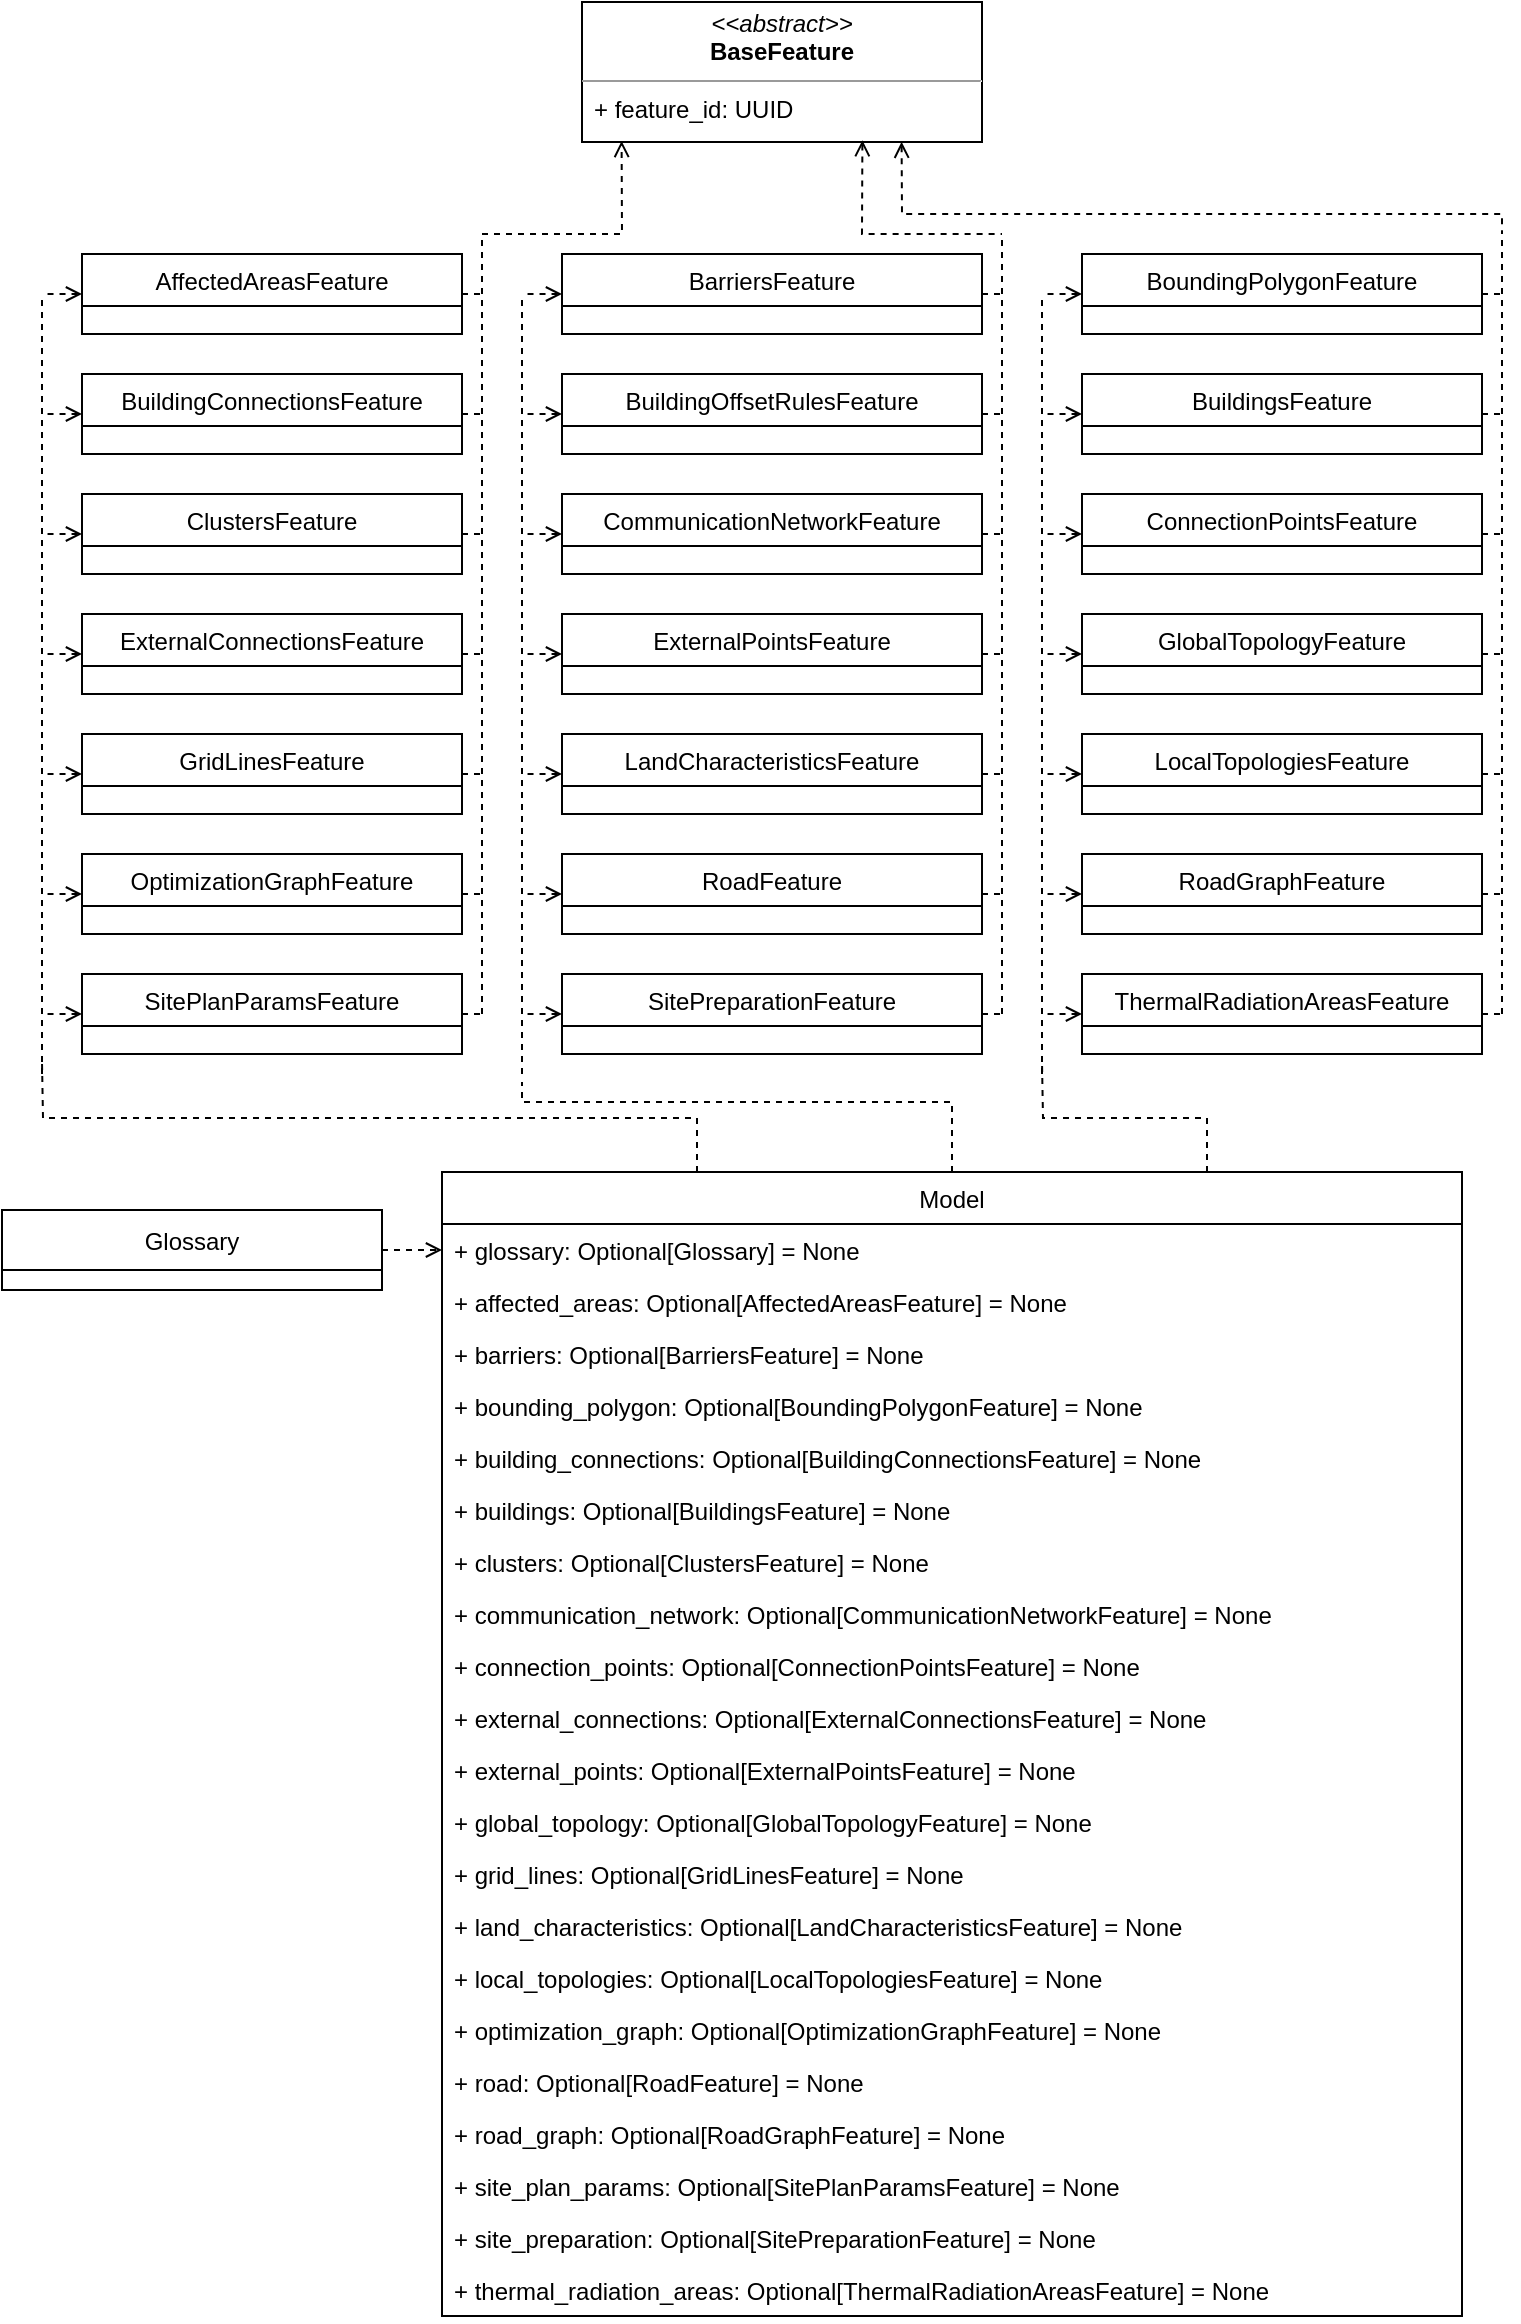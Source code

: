 <mxfile version="17.2.4" type="device"><diagram id="RYoDGwzzUYherVqHU5HV" name="Страница 1"><mxGraphModel dx="1018" dy="741" grid="1" gridSize="10" guides="1" tooltips="1" connect="1" arrows="1" fold="1" page="1" pageScale="1" pageWidth="827" pageHeight="1169" math="0" shadow="0"><root><mxCell id="0"/><mxCell id="1" parent="0"/><mxCell id="-mEwFN_NVn_jHGZB_U6x-1" value="" style="group" parent="1" vertex="1" connectable="0"><mxGeometry x="310" width="200" height="70" as="geometry"/></mxCell><mxCell id="-mEwFN_NVn_jHGZB_U6x-2" value="&lt;p style=&quot;margin: 0px ; margin-top: 4px ; text-align: center&quot;&gt;&lt;i&gt;&amp;lt;&amp;lt;abstract&amp;gt;&amp;gt;&lt;/i&gt;&lt;br&gt;&lt;b&gt;BaseFeature&lt;/b&gt;&lt;br&gt;&lt;/p&gt;&lt;hr size=&quot;1&quot;&gt;&lt;p style=&quot;margin: 0px ; margin-left: 4px&quot;&gt;&lt;br&gt;&lt;/p&gt;" style="verticalAlign=top;align=left;overflow=fill;fontSize=12;fontFamily=Helvetica;html=1;rounded=0;shadow=0;comic=0;labelBackgroundColor=none;strokeWidth=1" parent="-mEwFN_NVn_jHGZB_U6x-1" vertex="1"><mxGeometry width="200" height="70" as="geometry"/></mxCell><mxCell id="-mEwFN_NVn_jHGZB_U6x-3" value="+ feature_id: UUID" style="text;html=1;strokeColor=none;fillColor=none;align=left;verticalAlign=top;spacingLeft=4;spacingRight=4;whiteSpace=wrap;overflow=hidden;rotatable=0;points=[[0,0.5],[1,0.5]];portConstraint=eastwest;" parent="-mEwFN_NVn_jHGZB_U6x-1" vertex="1"><mxGeometry y="40" width="200" height="30" as="geometry"/></mxCell><mxCell id="-mEwFN_NVn_jHGZB_U6x-97" value="" style="group" parent="1" vertex="1" connectable="0"><mxGeometry x="300" y="126" width="210" height="400" as="geometry"/></mxCell><mxCell id="-mEwFN_NVn_jHGZB_U6x-51" value="BarriersFeature" style="swimlane;fontStyle=0;childLayout=stackLayout;horizontal=1;startSize=26;fillColor=none;horizontalStack=0;resizeParent=1;resizeParentMax=0;resizeLast=0;collapsible=1;marginBottom=0;fontSize=12;" parent="-mEwFN_NVn_jHGZB_U6x-97" vertex="1"><mxGeometry width="210" height="40" as="geometry"/></mxCell><mxCell id="-mEwFN_NVn_jHGZB_U6x-78" value="BuildingOffsetRulesFeature" style="swimlane;fontStyle=0;childLayout=stackLayout;horizontal=1;startSize=26;fillColor=none;horizontalStack=0;resizeParent=1;resizeParentMax=0;resizeLast=0;collapsible=1;marginBottom=0;fontSize=12;" parent="-mEwFN_NVn_jHGZB_U6x-97" vertex="1"><mxGeometry y="60" width="210" height="40" as="geometry"/></mxCell><mxCell id="-mEwFN_NVn_jHGZB_U6x-81" value="CommunicationNetworkFeature" style="swimlane;fontStyle=0;childLayout=stackLayout;horizontal=1;startSize=26;fillColor=none;horizontalStack=0;resizeParent=1;resizeParentMax=0;resizeLast=0;collapsible=1;marginBottom=0;fontSize=12;" parent="-mEwFN_NVn_jHGZB_U6x-97" vertex="1"><mxGeometry y="120" width="210" height="40" as="geometry"/></mxCell><mxCell id="-mEwFN_NVn_jHGZB_U6x-84" value="ExternalPointsFeature" style="swimlane;fontStyle=0;childLayout=stackLayout;horizontal=1;startSize=26;fillColor=none;horizontalStack=0;resizeParent=1;resizeParentMax=0;resizeLast=0;collapsible=1;marginBottom=0;fontSize=12;" parent="-mEwFN_NVn_jHGZB_U6x-97" vertex="1"><mxGeometry y="180" width="210" height="40" as="geometry"/></mxCell><mxCell id="-mEwFN_NVn_jHGZB_U6x-89" value="LandCharacteristicsFeature" style="swimlane;fontStyle=0;childLayout=stackLayout;horizontal=1;startSize=26;fillColor=none;horizontalStack=0;resizeParent=1;resizeParentMax=0;resizeLast=0;collapsible=1;marginBottom=0;fontSize=12;" parent="-mEwFN_NVn_jHGZB_U6x-97" vertex="1"><mxGeometry y="240" width="210" height="40" as="geometry"/></mxCell><mxCell id="-mEwFN_NVn_jHGZB_U6x-92" value="RoadFeature" style="swimlane;fontStyle=0;childLayout=stackLayout;horizontal=1;startSize=26;fillColor=none;horizontalStack=0;resizeParent=1;resizeParentMax=0;resizeLast=0;collapsible=1;marginBottom=0;fontSize=12;" parent="-mEwFN_NVn_jHGZB_U6x-97" vertex="1"><mxGeometry y="300" width="210" height="40" as="geometry"/></mxCell><mxCell id="-mEwFN_NVn_jHGZB_U6x-95" value="SitePreparationFeature" style="swimlane;fontStyle=0;childLayout=stackLayout;horizontal=1;startSize=26;fillColor=none;horizontalStack=0;resizeParent=1;resizeParentMax=0;resizeLast=0;collapsible=1;marginBottom=0;fontSize=12;" parent="-mEwFN_NVn_jHGZB_U6x-97" vertex="1"><mxGeometry y="360" width="210" height="40" as="geometry"/></mxCell><mxCell id="-mEwFN_NVn_jHGZB_U6x-98" value="" style="group" parent="1" vertex="1" connectable="0"><mxGeometry x="560" y="126" width="200" height="400" as="geometry"/></mxCell><mxCell id="-mEwFN_NVn_jHGZB_U6x-50" value="BoundingPolygonFeature" style="swimlane;fontStyle=0;childLayout=stackLayout;horizontal=1;startSize=26;fillColor=none;horizontalStack=0;resizeParent=1;resizeParentMax=0;resizeLast=0;collapsible=1;marginBottom=0;fontSize=12;" parent="-mEwFN_NVn_jHGZB_U6x-98" vertex="1"><mxGeometry width="200" height="40" as="geometry"/></mxCell><mxCell id="-mEwFN_NVn_jHGZB_U6x-77" value="BuildingsFeature" style="swimlane;fontStyle=0;childLayout=stackLayout;horizontal=1;startSize=26;fillColor=none;horizontalStack=0;resizeParent=1;resizeParentMax=0;resizeLast=0;collapsible=1;marginBottom=0;fontSize=12;" parent="-mEwFN_NVn_jHGZB_U6x-98" vertex="1"><mxGeometry y="60" width="200" height="40" as="geometry"/></mxCell><mxCell id="-mEwFN_NVn_jHGZB_U6x-80" value="ConnectionPointsFeature" style="swimlane;fontStyle=0;childLayout=stackLayout;horizontal=1;startSize=26;fillColor=none;horizontalStack=0;resizeParent=1;resizeParentMax=0;resizeLast=0;collapsible=1;marginBottom=0;fontSize=12;" parent="-mEwFN_NVn_jHGZB_U6x-98" vertex="1"><mxGeometry y="120" width="200" height="40" as="geometry"/></mxCell><mxCell id="-mEwFN_NVn_jHGZB_U6x-83" value="GlobalTopologyFeature" style="swimlane;fontStyle=0;childLayout=stackLayout;horizontal=1;startSize=26;fillColor=none;horizontalStack=0;resizeParent=1;resizeParentMax=0;resizeLast=0;collapsible=1;marginBottom=0;fontSize=12;" parent="-mEwFN_NVn_jHGZB_U6x-98" vertex="1"><mxGeometry y="180" width="200" height="40" as="geometry"/></mxCell><mxCell id="-mEwFN_NVn_jHGZB_U6x-88" value="LocalTopologiesFeature" style="swimlane;fontStyle=0;childLayout=stackLayout;horizontal=1;startSize=26;fillColor=none;horizontalStack=0;resizeParent=1;resizeParentMax=0;resizeLast=0;collapsible=1;marginBottom=0;fontSize=12;" parent="-mEwFN_NVn_jHGZB_U6x-98" vertex="1"><mxGeometry y="240" width="200" height="40" as="geometry"/></mxCell><mxCell id="-mEwFN_NVn_jHGZB_U6x-91" value="RoadGraphFeature" style="swimlane;fontStyle=0;childLayout=stackLayout;horizontal=1;startSize=26;fillColor=none;horizontalStack=0;resizeParent=1;resizeParentMax=0;resizeLast=0;collapsible=1;marginBottom=0;fontSize=12;" parent="-mEwFN_NVn_jHGZB_U6x-98" vertex="1"><mxGeometry y="300" width="200" height="40" as="geometry"/></mxCell><mxCell id="-mEwFN_NVn_jHGZB_U6x-94" value="ThermalRadiationAreasFeature" style="swimlane;fontStyle=0;childLayout=stackLayout;horizontal=1;startSize=26;fillColor=none;horizontalStack=0;resizeParent=1;resizeParentMax=0;resizeLast=0;collapsible=1;marginBottom=0;fontSize=12;" parent="-mEwFN_NVn_jHGZB_U6x-98" vertex="1"><mxGeometry y="360" width="200" height="40" as="geometry"/></mxCell><mxCell id="-mEwFN_NVn_jHGZB_U6x-185" style="edgeStyle=orthogonalEdgeStyle;rounded=0;orthogonalLoop=1;jettySize=auto;html=1;exitX=0.75;exitY=0;exitDx=0;exitDy=0;dashed=1;fontSize=12;startArrow=none;startFill=0;endArrow=none;endFill=0;" parent="1" source="-mEwFN_NVn_jHGZB_U6x-99" edge="1"><mxGeometry relative="1" as="geometry"><mxPoint x="540" y="530" as="targetPoint"/></mxGeometry></mxCell><mxCell id="-mEwFN_NVn_jHGZB_U6x-186" style="edgeStyle=orthogonalEdgeStyle;rounded=0;orthogonalLoop=1;jettySize=auto;html=1;exitX=0.5;exitY=0;exitDx=0;exitDy=0;dashed=1;fontSize=12;startArrow=none;startFill=0;endArrow=none;endFill=0;" parent="1" source="-mEwFN_NVn_jHGZB_U6x-99" edge="1"><mxGeometry relative="1" as="geometry"><mxPoint x="280" y="540" as="targetPoint"/><Array as="points"><mxPoint x="495" y="550"/><mxPoint x="280" y="550"/></Array></mxGeometry></mxCell><mxCell id="-mEwFN_NVn_jHGZB_U6x-187" style="edgeStyle=orthogonalEdgeStyle;rounded=0;orthogonalLoop=1;jettySize=auto;html=1;exitX=0.25;exitY=0;exitDx=0;exitDy=0;dashed=1;fontSize=12;startArrow=none;startFill=0;endArrow=none;endFill=0;" parent="1" source="-mEwFN_NVn_jHGZB_U6x-99" edge="1"><mxGeometry relative="1" as="geometry"><mxPoint x="40" y="530" as="targetPoint"/></mxGeometry></mxCell><mxCell id="-mEwFN_NVn_jHGZB_U6x-99" value="Model" style="swimlane;fontStyle=0;childLayout=stackLayout;horizontal=1;startSize=26;fillColor=none;horizontalStack=0;resizeParent=1;resizeParentMax=0;resizeLast=0;collapsible=1;marginBottom=0;fontSize=12;" parent="1" vertex="1"><mxGeometry x="240" y="585" width="510" height="572" as="geometry"/></mxCell><mxCell id="-mEwFN_NVn_jHGZB_U6x-100" value="+ glossary: Optional[Glossary] = None" style="text;strokeColor=none;fillColor=none;align=left;verticalAlign=top;spacingLeft=4;spacingRight=4;overflow=hidden;rotatable=0;points=[[0,0.5],[1,0.5]];portConstraint=eastwest;fontSize=12;" parent="-mEwFN_NVn_jHGZB_U6x-99" vertex="1"><mxGeometry y="26" width="510" height="26" as="geometry"/></mxCell><mxCell id="-mEwFN_NVn_jHGZB_U6x-101" value="+ affected_areas: Optional[AffectedAreasFeature] = None" style="text;strokeColor=none;fillColor=none;align=left;verticalAlign=top;spacingLeft=4;spacingRight=4;overflow=hidden;rotatable=0;points=[[0,0.5],[1,0.5]];portConstraint=eastwest;fontSize=12;" parent="-mEwFN_NVn_jHGZB_U6x-99" vertex="1"><mxGeometry y="52" width="510" height="26" as="geometry"/></mxCell><mxCell id="-mEwFN_NVn_jHGZB_U6x-102" value="+ barriers: Optional[BarriersFeature] = None" style="text;strokeColor=none;fillColor=none;align=left;verticalAlign=top;spacingLeft=4;spacingRight=4;overflow=hidden;rotatable=0;points=[[0,0.5],[1,0.5]];portConstraint=eastwest;fontSize=12;" parent="-mEwFN_NVn_jHGZB_U6x-99" vertex="1"><mxGeometry y="78" width="510" height="26" as="geometry"/></mxCell><mxCell id="-mEwFN_NVn_jHGZB_U6x-108" value="+ bounding_polygon: Optional[BoundingPolygonFeature] = None" style="text;strokeColor=none;fillColor=none;align=left;verticalAlign=top;spacingLeft=4;spacingRight=4;overflow=hidden;rotatable=0;points=[[0,0.5],[1,0.5]];portConstraint=eastwest;fontSize=12;" parent="-mEwFN_NVn_jHGZB_U6x-99" vertex="1"><mxGeometry y="104" width="510" height="26" as="geometry"/></mxCell><mxCell id="-mEwFN_NVn_jHGZB_U6x-109" value="+ building_connections: Optional[BuildingConnectionsFeature] = None" style="text;strokeColor=none;fillColor=none;align=left;verticalAlign=top;spacingLeft=4;spacingRight=4;overflow=hidden;rotatable=0;points=[[0,0.5],[1,0.5]];portConstraint=eastwest;fontSize=12;" parent="-mEwFN_NVn_jHGZB_U6x-99" vertex="1"><mxGeometry y="130" width="510" height="26" as="geometry"/></mxCell><mxCell id="-mEwFN_NVn_jHGZB_U6x-110" value="+ buildings: Optional[BuildingsFeature] = None" style="text;strokeColor=none;fillColor=none;align=left;verticalAlign=top;spacingLeft=4;spacingRight=4;overflow=hidden;rotatable=0;points=[[0,0.5],[1,0.5]];portConstraint=eastwest;fontSize=12;" parent="-mEwFN_NVn_jHGZB_U6x-99" vertex="1"><mxGeometry y="156" width="510" height="26" as="geometry"/></mxCell><mxCell id="-mEwFN_NVn_jHGZB_U6x-111" value="+ clusters: Optional[ClustersFeature] = None" style="text;strokeColor=none;fillColor=none;align=left;verticalAlign=top;spacingLeft=4;spacingRight=4;overflow=hidden;rotatable=0;points=[[0,0.5],[1,0.5]];portConstraint=eastwest;fontSize=12;" parent="-mEwFN_NVn_jHGZB_U6x-99" vertex="1"><mxGeometry y="182" width="510" height="26" as="geometry"/></mxCell><mxCell id="-mEwFN_NVn_jHGZB_U6x-112" value="+ communication_network: Optional[CommunicationNetworkFeature] = None" style="text;strokeColor=none;fillColor=none;align=left;verticalAlign=top;spacingLeft=4;spacingRight=4;overflow=hidden;rotatable=0;points=[[0,0.5],[1,0.5]];portConstraint=eastwest;fontSize=12;" parent="-mEwFN_NVn_jHGZB_U6x-99" vertex="1"><mxGeometry y="208" width="510" height="26" as="geometry"/></mxCell><mxCell id="-mEwFN_NVn_jHGZB_U6x-113" value="+ connection_points: Optional[ConnectionPointsFeature] = None&#10;" style="text;strokeColor=none;fillColor=none;align=left;verticalAlign=top;spacingLeft=4;spacingRight=4;overflow=hidden;rotatable=0;points=[[0,0.5],[1,0.5]];portConstraint=eastwest;fontSize=12;" parent="-mEwFN_NVn_jHGZB_U6x-99" vertex="1"><mxGeometry y="234" width="510" height="26" as="geometry"/></mxCell><mxCell id="-mEwFN_NVn_jHGZB_U6x-114" value="+ external_connections: Optional[ExternalConnectionsFeature] = None" style="text;strokeColor=none;fillColor=none;align=left;verticalAlign=top;spacingLeft=4;spacingRight=4;overflow=hidden;rotatable=0;points=[[0,0.5],[1,0.5]];portConstraint=eastwest;fontSize=12;" parent="-mEwFN_NVn_jHGZB_U6x-99" vertex="1"><mxGeometry y="260" width="510" height="26" as="geometry"/></mxCell><mxCell id="-mEwFN_NVn_jHGZB_U6x-115" value="+ external_points: Optional[ExternalPointsFeature] = None" style="text;strokeColor=none;fillColor=none;align=left;verticalAlign=top;spacingLeft=4;spacingRight=4;overflow=hidden;rotatable=0;points=[[0,0.5],[1,0.5]];portConstraint=eastwest;fontSize=12;" parent="-mEwFN_NVn_jHGZB_U6x-99" vertex="1"><mxGeometry y="286" width="510" height="26" as="geometry"/></mxCell><mxCell id="-mEwFN_NVn_jHGZB_U6x-116" value="+ global_topology: Optional[GlobalTopologyFeature] = None" style="text;strokeColor=none;fillColor=none;align=left;verticalAlign=top;spacingLeft=4;spacingRight=4;overflow=hidden;rotatable=0;points=[[0,0.5],[1,0.5]];portConstraint=eastwest;fontSize=12;" parent="-mEwFN_NVn_jHGZB_U6x-99" vertex="1"><mxGeometry y="312" width="510" height="26" as="geometry"/></mxCell><mxCell id="-mEwFN_NVn_jHGZB_U6x-117" value="+ grid_lines: Optional[GridLinesFeature] = None&#10;" style="text;strokeColor=none;fillColor=none;align=left;verticalAlign=top;spacingLeft=4;spacingRight=4;overflow=hidden;rotatable=0;points=[[0,0.5],[1,0.5]];portConstraint=eastwest;fontSize=12;" parent="-mEwFN_NVn_jHGZB_U6x-99" vertex="1"><mxGeometry y="338" width="510" height="26" as="geometry"/></mxCell><mxCell id="-mEwFN_NVn_jHGZB_U6x-118" value="+ land_characteristics: Optional[LandCharacteristicsFeature] = None" style="text;strokeColor=none;fillColor=none;align=left;verticalAlign=top;spacingLeft=4;spacingRight=4;overflow=hidden;rotatable=0;points=[[0,0.5],[1,0.5]];portConstraint=eastwest;fontSize=12;" parent="-mEwFN_NVn_jHGZB_U6x-99" vertex="1"><mxGeometry y="364" width="510" height="26" as="geometry"/></mxCell><mxCell id="-mEwFN_NVn_jHGZB_U6x-119" value="+ local_topologies: Optional[LocalTopologiesFeature] = None" style="text;strokeColor=none;fillColor=none;align=left;verticalAlign=top;spacingLeft=4;spacingRight=4;overflow=hidden;rotatable=0;points=[[0,0.5],[1,0.5]];portConstraint=eastwest;fontSize=12;" parent="-mEwFN_NVn_jHGZB_U6x-99" vertex="1"><mxGeometry y="390" width="510" height="26" as="geometry"/></mxCell><mxCell id="-mEwFN_NVn_jHGZB_U6x-120" value="+ optimization_graph: Optional[OptimizationGraphFeature] = None&#10;" style="text;strokeColor=none;fillColor=none;align=left;verticalAlign=top;spacingLeft=4;spacingRight=4;overflow=hidden;rotatable=0;points=[[0,0.5],[1,0.5]];portConstraint=eastwest;fontSize=12;" parent="-mEwFN_NVn_jHGZB_U6x-99" vertex="1"><mxGeometry y="416" width="510" height="26" as="geometry"/></mxCell><mxCell id="-mEwFN_NVn_jHGZB_U6x-121" value="+ road: Optional[RoadFeature] = None" style="text;strokeColor=none;fillColor=none;align=left;verticalAlign=top;spacingLeft=4;spacingRight=4;overflow=hidden;rotatable=0;points=[[0,0.5],[1,0.5]];portConstraint=eastwest;fontSize=12;" parent="-mEwFN_NVn_jHGZB_U6x-99" vertex="1"><mxGeometry y="442" width="510" height="26" as="geometry"/></mxCell><mxCell id="-mEwFN_NVn_jHGZB_U6x-122" value="+ road_graph: Optional[RoadGraphFeature] = None" style="text;strokeColor=none;fillColor=none;align=left;verticalAlign=top;spacingLeft=4;spacingRight=4;overflow=hidden;rotatable=0;points=[[0,0.5],[1,0.5]];portConstraint=eastwest;fontSize=12;" parent="-mEwFN_NVn_jHGZB_U6x-99" vertex="1"><mxGeometry y="468" width="510" height="26" as="geometry"/></mxCell><mxCell id="-mEwFN_NVn_jHGZB_U6x-123" value="+ site_plan_params: Optional[SitePlanParamsFeature] = None&#10;" style="text;strokeColor=none;fillColor=none;align=left;verticalAlign=top;spacingLeft=4;spacingRight=4;overflow=hidden;rotatable=0;points=[[0,0.5],[1,0.5]];portConstraint=eastwest;fontSize=12;" parent="-mEwFN_NVn_jHGZB_U6x-99" vertex="1"><mxGeometry y="494" width="510" height="26" as="geometry"/></mxCell><mxCell id="-mEwFN_NVn_jHGZB_U6x-124" value="+ site_preparation: Optional[SitePreparationFeature] = None" style="text;strokeColor=none;fillColor=none;align=left;verticalAlign=top;spacingLeft=4;spacingRight=4;overflow=hidden;rotatable=0;points=[[0,0.5],[1,0.5]];portConstraint=eastwest;fontSize=12;" parent="-mEwFN_NVn_jHGZB_U6x-99" vertex="1"><mxGeometry y="520" width="510" height="26" as="geometry"/></mxCell><mxCell id="-mEwFN_NVn_jHGZB_U6x-125" value="+ thermal_radiation_areas: Optional[ThermalRadiationAreasFeature] = None" style="text;strokeColor=none;fillColor=none;align=left;verticalAlign=top;spacingLeft=4;spacingRight=4;overflow=hidden;rotatable=0;points=[[0,0.5],[1,0.5]];portConstraint=eastwest;fontSize=12;" parent="-mEwFN_NVn_jHGZB_U6x-99" vertex="1"><mxGeometry y="546" width="510" height="26" as="geometry"/></mxCell><mxCell id="-mEwFN_NVn_jHGZB_U6x-136" style="edgeStyle=orthogonalEdgeStyle;rounded=0;orthogonalLoop=1;jettySize=auto;html=1;exitX=1;exitY=0.5;exitDx=0;exitDy=0;dashed=1;fontSize=12;endArrow=none;endFill=0;" parent="1" source="-mEwFN_NVn_jHGZB_U6x-46" edge="1"><mxGeometry relative="1" as="geometry"><mxPoint x="260" y="146" as="targetPoint"/></mxGeometry></mxCell><mxCell id="-mEwFN_NVn_jHGZB_U6x-181" style="edgeStyle=orthogonalEdgeStyle;rounded=0;orthogonalLoop=1;jettySize=auto;html=1;exitX=0;exitY=0.5;exitDx=0;exitDy=0;dashed=1;fontSize=12;startArrow=open;startFill=0;endArrow=none;endFill=0;" parent="1" source="-mEwFN_NVn_jHGZB_U6x-46" edge="1"><mxGeometry relative="1" as="geometry"><mxPoint x="40" y="146" as="targetPoint"/></mxGeometry></mxCell><mxCell id="-mEwFN_NVn_jHGZB_U6x-46" value="AffectedAreasFeature" style="swimlane;fontStyle=0;childLayout=stackLayout;horizontal=1;startSize=26;fillColor=none;horizontalStack=0;resizeParent=1;resizeParentMax=0;resizeLast=0;collapsible=1;marginBottom=0;fontSize=12;" parent="1" vertex="1"><mxGeometry x="60" y="126" width="190.0" height="40" as="geometry"/></mxCell><mxCell id="-mEwFN_NVn_jHGZB_U6x-135" style="edgeStyle=orthogonalEdgeStyle;rounded=0;orthogonalLoop=1;jettySize=auto;html=1;exitX=1;exitY=0.5;exitDx=0;exitDy=0;dashed=1;fontSize=12;endArrow=none;endFill=0;" parent="1" source="-mEwFN_NVn_jHGZB_U6x-76" edge="1"><mxGeometry relative="1" as="geometry"><mxPoint x="260" y="206" as="targetPoint"/></mxGeometry></mxCell><mxCell id="-mEwFN_NVn_jHGZB_U6x-180" style="edgeStyle=orthogonalEdgeStyle;rounded=0;orthogonalLoop=1;jettySize=auto;html=1;exitX=0;exitY=0.5;exitDx=0;exitDy=0;dashed=1;fontSize=12;startArrow=open;startFill=0;endArrow=none;endFill=0;" parent="1" source="-mEwFN_NVn_jHGZB_U6x-76" edge="1"><mxGeometry relative="1" as="geometry"><mxPoint x="40" y="206" as="targetPoint"/></mxGeometry></mxCell><mxCell id="-mEwFN_NVn_jHGZB_U6x-76" value="BuildingConnectionsFeature" style="swimlane;fontStyle=0;childLayout=stackLayout;horizontal=1;startSize=26;fillColor=none;horizontalStack=0;resizeParent=1;resizeParentMax=0;resizeLast=0;collapsible=1;marginBottom=0;fontSize=12;" parent="1" vertex="1"><mxGeometry x="60" y="186" width="190.0" height="40" as="geometry"/></mxCell><mxCell id="-mEwFN_NVn_jHGZB_U6x-134" style="edgeStyle=orthogonalEdgeStyle;rounded=0;orthogonalLoop=1;jettySize=auto;html=1;exitX=1;exitY=0.5;exitDx=0;exitDy=0;dashed=1;fontSize=12;endArrow=none;endFill=0;" parent="1" source="-mEwFN_NVn_jHGZB_U6x-79" edge="1"><mxGeometry relative="1" as="geometry"><mxPoint x="260" y="266" as="targetPoint"/></mxGeometry></mxCell><mxCell id="-mEwFN_NVn_jHGZB_U6x-178" style="edgeStyle=orthogonalEdgeStyle;rounded=0;orthogonalLoop=1;jettySize=auto;html=1;exitX=0;exitY=0.5;exitDx=0;exitDy=0;dashed=1;fontSize=12;startArrow=open;startFill=0;endArrow=none;endFill=0;" parent="1" source="-mEwFN_NVn_jHGZB_U6x-79" edge="1"><mxGeometry relative="1" as="geometry"><mxPoint x="40" y="266" as="targetPoint"/></mxGeometry></mxCell><mxCell id="-mEwFN_NVn_jHGZB_U6x-79" value="ClustersFeature" style="swimlane;fontStyle=0;childLayout=stackLayout;horizontal=1;startSize=26;fillColor=none;horizontalStack=0;resizeParent=1;resizeParentMax=0;resizeLast=0;collapsible=1;marginBottom=0;fontSize=12;" parent="1" vertex="1"><mxGeometry x="60" y="246" width="190.0" height="40" as="geometry"/></mxCell><mxCell id="-mEwFN_NVn_jHGZB_U6x-133" style="edgeStyle=orthogonalEdgeStyle;rounded=0;orthogonalLoop=1;jettySize=auto;html=1;exitX=1;exitY=0.5;exitDx=0;exitDy=0;dashed=1;fontSize=12;endArrow=none;endFill=0;" parent="1" source="-mEwFN_NVn_jHGZB_U6x-82" edge="1"><mxGeometry relative="1" as="geometry"><mxPoint x="260" y="326" as="targetPoint"/></mxGeometry></mxCell><mxCell id="-mEwFN_NVn_jHGZB_U6x-177" style="edgeStyle=orthogonalEdgeStyle;rounded=0;orthogonalLoop=1;jettySize=auto;html=1;exitX=0;exitY=0.5;exitDx=0;exitDy=0;dashed=1;fontSize=12;startArrow=open;startFill=0;endArrow=none;endFill=0;" parent="1" source="-mEwFN_NVn_jHGZB_U6x-82" edge="1"><mxGeometry relative="1" as="geometry"><mxPoint x="40" y="326" as="targetPoint"/></mxGeometry></mxCell><mxCell id="-mEwFN_NVn_jHGZB_U6x-82" value="ExternalConnectionsFeature" style="swimlane;fontStyle=0;childLayout=stackLayout;horizontal=1;startSize=26;fillColor=none;horizontalStack=0;resizeParent=1;resizeParentMax=0;resizeLast=0;collapsible=1;marginBottom=0;fontSize=12;" parent="1" vertex="1"><mxGeometry x="60" y="306" width="190.0" height="40" as="geometry"/></mxCell><mxCell id="-mEwFN_NVn_jHGZB_U6x-132" style="edgeStyle=orthogonalEdgeStyle;rounded=0;orthogonalLoop=1;jettySize=auto;html=1;exitX=1;exitY=0.5;exitDx=0;exitDy=0;dashed=1;fontSize=12;endArrow=none;endFill=0;" parent="1" source="-mEwFN_NVn_jHGZB_U6x-87" edge="1"><mxGeometry relative="1" as="geometry"><mxPoint x="260" y="386" as="targetPoint"/></mxGeometry></mxCell><mxCell id="-mEwFN_NVn_jHGZB_U6x-176" style="edgeStyle=orthogonalEdgeStyle;rounded=0;orthogonalLoop=1;jettySize=auto;html=1;exitX=0;exitY=0.5;exitDx=0;exitDy=0;dashed=1;fontSize=12;startArrow=open;startFill=0;endArrow=none;endFill=0;" parent="1" source="-mEwFN_NVn_jHGZB_U6x-87" edge="1"><mxGeometry relative="1" as="geometry"><mxPoint x="40" y="386" as="targetPoint"/></mxGeometry></mxCell><mxCell id="-mEwFN_NVn_jHGZB_U6x-87" value="GridLinesFeature" style="swimlane;fontStyle=0;childLayout=stackLayout;horizontal=1;startSize=26;fillColor=none;horizontalStack=0;resizeParent=1;resizeParentMax=0;resizeLast=0;collapsible=1;marginBottom=0;fontSize=12;" parent="1" vertex="1"><mxGeometry x="60" y="366" width="190.0" height="40" as="geometry"/></mxCell><mxCell id="-mEwFN_NVn_jHGZB_U6x-131" style="edgeStyle=orthogonalEdgeStyle;rounded=0;orthogonalLoop=1;jettySize=auto;html=1;exitX=1;exitY=0.5;exitDx=0;exitDy=0;dashed=1;fontSize=12;endArrow=none;endFill=0;" parent="1" source="-mEwFN_NVn_jHGZB_U6x-90" edge="1"><mxGeometry relative="1" as="geometry"><mxPoint x="260" y="446" as="targetPoint"/></mxGeometry></mxCell><mxCell id="-mEwFN_NVn_jHGZB_U6x-175" style="edgeStyle=orthogonalEdgeStyle;rounded=0;orthogonalLoop=1;jettySize=auto;html=1;exitX=0;exitY=0.5;exitDx=0;exitDy=0;dashed=1;fontSize=12;startArrow=open;startFill=0;endArrow=none;endFill=0;" parent="1" source="-mEwFN_NVn_jHGZB_U6x-90" edge="1"><mxGeometry relative="1" as="geometry"><mxPoint x="40" y="446" as="targetPoint"/></mxGeometry></mxCell><mxCell id="-mEwFN_NVn_jHGZB_U6x-90" value="OptimizationGraphFeature" style="swimlane;fontStyle=0;childLayout=stackLayout;horizontal=1;startSize=26;fillColor=none;horizontalStack=0;resizeParent=1;resizeParentMax=0;resizeLast=0;collapsible=1;marginBottom=0;fontSize=12;" parent="1" vertex="1"><mxGeometry x="60" y="426" width="190.0" height="40" as="geometry"/></mxCell><mxCell id="-mEwFN_NVn_jHGZB_U6x-130" style="edgeStyle=orthogonalEdgeStyle;rounded=0;orthogonalLoop=1;jettySize=auto;html=1;exitX=1;exitY=0.5;exitDx=0;exitDy=0;dashed=1;fontSize=12;endArrow=none;endFill=0;" parent="1" source="-mEwFN_NVn_jHGZB_U6x-93" edge="1"><mxGeometry relative="1" as="geometry"><mxPoint x="260" y="506" as="targetPoint"/></mxGeometry></mxCell><mxCell id="-mEwFN_NVn_jHGZB_U6x-174" style="edgeStyle=orthogonalEdgeStyle;rounded=0;orthogonalLoop=1;jettySize=auto;html=1;exitX=0;exitY=0.5;exitDx=0;exitDy=0;dashed=1;fontSize=12;startArrow=open;startFill=0;endArrow=none;endFill=0;" parent="1" source="-mEwFN_NVn_jHGZB_U6x-93" edge="1"><mxGeometry relative="1" as="geometry"><mxPoint x="40" y="506" as="targetPoint"/></mxGeometry></mxCell><mxCell id="-mEwFN_NVn_jHGZB_U6x-93" value="SitePlanParamsFeature" style="swimlane;fontStyle=0;childLayout=stackLayout;horizontal=1;startSize=26;fillColor=none;horizontalStack=0;resizeParent=1;resizeParentMax=0;resizeLast=0;collapsible=1;marginBottom=0;fontSize=12;" parent="1" vertex="1"><mxGeometry x="60" y="486" width="190.0" height="40" as="geometry"/></mxCell><mxCell id="-mEwFN_NVn_jHGZB_U6x-126" style="edgeStyle=orthogonalEdgeStyle;rounded=0;orthogonalLoop=1;jettySize=auto;html=1;exitX=1;exitY=0.5;exitDx=0;exitDy=0;entryX=0;entryY=0.5;entryDx=0;entryDy=0;fontSize=12;endArrow=open;endFill=0;dashed=1;" parent="1" source="-mEwFN_NVn_jHGZB_U6x-107" target="-mEwFN_NVn_jHGZB_U6x-100" edge="1"><mxGeometry relative="1" as="geometry"/></mxCell><mxCell id="-mEwFN_NVn_jHGZB_U6x-107" value="Glossary" style="swimlane;fontStyle=0;childLayout=stackLayout;horizontal=1;startSize=30;fillColor=none;horizontalStack=0;resizeParent=1;resizeParentMax=0;resizeLast=0;collapsible=1;marginBottom=0;fontSize=12;" parent="1" vertex="1"><mxGeometry x="20" y="604" width="190.0" height="40" as="geometry"/></mxCell><mxCell id="-mEwFN_NVn_jHGZB_U6x-129" value="" style="endArrow=none;dashed=1;html=1;rounded=0;fontSize=12;" parent="1" edge="1"><mxGeometry width="50" height="50" relative="1" as="geometry"><mxPoint x="260" y="506" as="sourcePoint"/><mxPoint x="260" y="116" as="targetPoint"/></mxGeometry></mxCell><mxCell id="-mEwFN_NVn_jHGZB_U6x-137" value="" style="endArrow=none;dashed=1;html=1;rounded=0;fontSize=12;" parent="1" edge="1"><mxGeometry width="50" height="50" relative="1" as="geometry"><mxPoint x="520" y="506" as="sourcePoint"/><mxPoint x="520" y="116" as="targetPoint"/></mxGeometry></mxCell><mxCell id="-mEwFN_NVn_jHGZB_U6x-138" value="" style="endArrow=none;dashed=1;html=1;rounded=0;fontSize=12;" parent="1" edge="1"><mxGeometry width="50" height="50" relative="1" as="geometry"><mxPoint x="770" y="506" as="sourcePoint"/><mxPoint x="770" y="116" as="targetPoint"/></mxGeometry></mxCell><mxCell id="-mEwFN_NVn_jHGZB_U6x-139" style="edgeStyle=orthogonalEdgeStyle;rounded=0;orthogonalLoop=1;jettySize=auto;html=1;exitX=1;exitY=0.5;exitDx=0;exitDy=0;dashed=1;fontSize=12;endArrow=none;endFill=0;" parent="1" source="-mEwFN_NVn_jHGZB_U6x-95" edge="1"><mxGeometry relative="1" as="geometry"><mxPoint x="520" y="505.884" as="targetPoint"/></mxGeometry></mxCell><mxCell id="-mEwFN_NVn_jHGZB_U6x-140" style="edgeStyle=orthogonalEdgeStyle;rounded=0;orthogonalLoop=1;jettySize=auto;html=1;exitX=1;exitY=0.5;exitDx=0;exitDy=0;dashed=1;fontSize=12;endArrow=none;endFill=0;" parent="1" source="-mEwFN_NVn_jHGZB_U6x-92" edge="1"><mxGeometry relative="1" as="geometry"><mxPoint x="520" y="445.884" as="targetPoint"/></mxGeometry></mxCell><mxCell id="-mEwFN_NVn_jHGZB_U6x-141" style="edgeStyle=orthogonalEdgeStyle;rounded=0;orthogonalLoop=1;jettySize=auto;html=1;exitX=1;exitY=0.5;exitDx=0;exitDy=0;dashed=1;fontSize=12;endArrow=none;endFill=0;" parent="1" source="-mEwFN_NVn_jHGZB_U6x-89" edge="1"><mxGeometry relative="1" as="geometry"><mxPoint x="520" y="385.884" as="targetPoint"/></mxGeometry></mxCell><mxCell id="-mEwFN_NVn_jHGZB_U6x-142" style="edgeStyle=orthogonalEdgeStyle;rounded=0;orthogonalLoop=1;jettySize=auto;html=1;exitX=1;exitY=0.5;exitDx=0;exitDy=0;dashed=1;fontSize=12;endArrow=none;endFill=0;" parent="1" source="-mEwFN_NVn_jHGZB_U6x-84" edge="1"><mxGeometry relative="1" as="geometry"><mxPoint x="520" y="325.884" as="targetPoint"/></mxGeometry></mxCell><mxCell id="-mEwFN_NVn_jHGZB_U6x-143" style="edgeStyle=orthogonalEdgeStyle;rounded=0;orthogonalLoop=1;jettySize=auto;html=1;exitX=1;exitY=0.5;exitDx=0;exitDy=0;dashed=1;fontSize=12;endArrow=none;endFill=0;" parent="1" source="-mEwFN_NVn_jHGZB_U6x-81" edge="1"><mxGeometry relative="1" as="geometry"><mxPoint x="520" y="265.884" as="targetPoint"/></mxGeometry></mxCell><mxCell id="-mEwFN_NVn_jHGZB_U6x-144" style="edgeStyle=orthogonalEdgeStyle;rounded=0;orthogonalLoop=1;jettySize=auto;html=1;exitX=1;exitY=0.5;exitDx=0;exitDy=0;dashed=1;fontSize=12;endArrow=none;endFill=0;" parent="1" source="-mEwFN_NVn_jHGZB_U6x-78" edge="1"><mxGeometry relative="1" as="geometry"><mxPoint x="520" y="205.884" as="targetPoint"/></mxGeometry></mxCell><mxCell id="-mEwFN_NVn_jHGZB_U6x-145" style="edgeStyle=orthogonalEdgeStyle;rounded=0;orthogonalLoop=1;jettySize=auto;html=1;exitX=1;exitY=0.5;exitDx=0;exitDy=0;dashed=1;fontSize=12;endArrow=none;endFill=0;" parent="1" source="-mEwFN_NVn_jHGZB_U6x-51" edge="1"><mxGeometry relative="1" as="geometry"><mxPoint x="520" y="145.884" as="targetPoint"/></mxGeometry></mxCell><mxCell id="-mEwFN_NVn_jHGZB_U6x-146" style="edgeStyle=orthogonalEdgeStyle;rounded=0;orthogonalLoop=1;jettySize=auto;html=1;exitX=1;exitY=0.5;exitDx=0;exitDy=0;dashed=1;fontSize=12;endArrow=none;endFill=0;" parent="1" source="-mEwFN_NVn_jHGZB_U6x-50" edge="1"><mxGeometry relative="1" as="geometry"><mxPoint x="770" y="146" as="targetPoint"/></mxGeometry></mxCell><mxCell id="-mEwFN_NVn_jHGZB_U6x-147" style="edgeStyle=orthogonalEdgeStyle;rounded=0;orthogonalLoop=1;jettySize=auto;html=1;exitX=1;exitY=0.5;exitDx=0;exitDy=0;dashed=1;fontSize=12;endArrow=none;endFill=0;" parent="1" source="-mEwFN_NVn_jHGZB_U6x-77" edge="1"><mxGeometry relative="1" as="geometry"><mxPoint x="770" y="206" as="targetPoint"/></mxGeometry></mxCell><mxCell id="-mEwFN_NVn_jHGZB_U6x-148" style="edgeStyle=orthogonalEdgeStyle;rounded=0;orthogonalLoop=1;jettySize=auto;html=1;exitX=1;exitY=0.5;exitDx=0;exitDy=0;dashed=1;fontSize=12;endArrow=none;endFill=0;" parent="1" source="-mEwFN_NVn_jHGZB_U6x-80" edge="1"><mxGeometry relative="1" as="geometry"><mxPoint x="770" y="266" as="targetPoint"/></mxGeometry></mxCell><mxCell id="-mEwFN_NVn_jHGZB_U6x-149" style="edgeStyle=orthogonalEdgeStyle;rounded=0;orthogonalLoop=1;jettySize=auto;html=1;exitX=1;exitY=0.5;exitDx=0;exitDy=0;dashed=1;fontSize=12;endArrow=none;endFill=0;" parent="1" source="-mEwFN_NVn_jHGZB_U6x-83" edge="1"><mxGeometry relative="1" as="geometry"><mxPoint x="770" y="326" as="targetPoint"/></mxGeometry></mxCell><mxCell id="-mEwFN_NVn_jHGZB_U6x-150" style="edgeStyle=orthogonalEdgeStyle;rounded=0;orthogonalLoop=1;jettySize=auto;html=1;exitX=1;exitY=0.5;exitDx=0;exitDy=0;dashed=1;fontSize=12;endArrow=none;endFill=0;" parent="1" source="-mEwFN_NVn_jHGZB_U6x-88" edge="1"><mxGeometry relative="1" as="geometry"><mxPoint x="770" y="386" as="targetPoint"/></mxGeometry></mxCell><mxCell id="-mEwFN_NVn_jHGZB_U6x-151" style="edgeStyle=orthogonalEdgeStyle;rounded=0;orthogonalLoop=1;jettySize=auto;html=1;exitX=1;exitY=0.5;exitDx=0;exitDy=0;dashed=1;fontSize=12;endArrow=none;endFill=0;" parent="1" source="-mEwFN_NVn_jHGZB_U6x-91" edge="1"><mxGeometry relative="1" as="geometry"><mxPoint x="770" y="446" as="targetPoint"/></mxGeometry></mxCell><mxCell id="-mEwFN_NVn_jHGZB_U6x-152" style="edgeStyle=orthogonalEdgeStyle;rounded=0;orthogonalLoop=1;jettySize=auto;html=1;exitX=1;exitY=0.5;exitDx=0;exitDy=0;dashed=1;fontSize=12;endArrow=none;endFill=0;" parent="1" source="-mEwFN_NVn_jHGZB_U6x-94" edge="1"><mxGeometry relative="1" as="geometry"><mxPoint x="770" y="506" as="targetPoint"/></mxGeometry></mxCell><mxCell id="-mEwFN_NVn_jHGZB_U6x-154" value="" style="endArrow=open;dashed=1;html=1;rounded=0;fontSize=12;entryX=0.099;entryY=0.982;entryDx=0;entryDy=0;entryPerimeter=0;startArrow=none;startFill=0;endFill=0;" parent="1" target="-mEwFN_NVn_jHGZB_U6x-3" edge="1"><mxGeometry width="50" height="50" relative="1" as="geometry"><mxPoint x="260" y="116" as="sourcePoint"/><mxPoint x="310" y="70" as="targetPoint"/><Array as="points"><mxPoint x="330" y="116"/></Array></mxGeometry></mxCell><mxCell id="-mEwFN_NVn_jHGZB_U6x-155" value="" style="endArrow=none;dashed=1;html=1;rounded=0;fontSize=12;exitX=0.701;exitY=0.969;exitDx=0;exitDy=0;exitPerimeter=0;endFill=0;startArrow=open;startFill=0;" parent="1" source="-mEwFN_NVn_jHGZB_U6x-3" edge="1"><mxGeometry width="50" height="50" relative="1" as="geometry"><mxPoint x="450" y="116" as="sourcePoint"/><mxPoint x="520" y="116" as="targetPoint"/><Array as="points"><mxPoint x="450" y="116"/></Array></mxGeometry></mxCell><mxCell id="-mEwFN_NVn_jHGZB_U6x-156" value="" style="endArrow=none;dashed=1;html=1;rounded=0;fontSize=12;exitX=0.799;exitY=0.995;exitDx=0;exitDy=0;exitPerimeter=0;endFill=0;startArrow=open;startFill=0;" parent="1" source="-mEwFN_NVn_jHGZB_U6x-3" edge="1"><mxGeometry width="50" height="50" relative="1" as="geometry"><mxPoint x="470" y="106" as="sourcePoint"/><mxPoint x="770" y="116" as="targetPoint"/><Array as="points"><mxPoint x="470" y="106"/><mxPoint x="770" y="106"/></Array></mxGeometry></mxCell><mxCell id="-mEwFN_NVn_jHGZB_U6x-157" value="" style="endArrow=none;dashed=1;html=1;rounded=0;fontSize=12;" parent="1" edge="1"><mxGeometry width="50" height="50" relative="1" as="geometry"><mxPoint x="280" y="536" as="sourcePoint"/><mxPoint x="280" y="146" as="targetPoint"/></mxGeometry></mxCell><mxCell id="-mEwFN_NVn_jHGZB_U6x-158" value="" style="endArrow=none;dashed=1;html=1;rounded=0;fontSize=12;" parent="1" edge="1"><mxGeometry width="50" height="50" relative="1" as="geometry"><mxPoint x="540" y="536" as="sourcePoint"/><mxPoint x="540" y="146" as="targetPoint"/></mxGeometry></mxCell><mxCell id="-mEwFN_NVn_jHGZB_U6x-159" style="edgeStyle=orthogonalEdgeStyle;rounded=0;orthogonalLoop=1;jettySize=auto;html=1;exitX=0;exitY=0.5;exitDx=0;exitDy=0;dashed=1;fontSize=12;startArrow=open;startFill=0;endArrow=none;endFill=0;" parent="1" source="-mEwFN_NVn_jHGZB_U6x-51" edge="1"><mxGeometry relative="1" as="geometry"><mxPoint x="280" y="146.222" as="targetPoint"/></mxGeometry></mxCell><mxCell id="-mEwFN_NVn_jHGZB_U6x-160" style="edgeStyle=orthogonalEdgeStyle;rounded=0;orthogonalLoop=1;jettySize=auto;html=1;exitX=0;exitY=0.5;exitDx=0;exitDy=0;dashed=1;fontSize=12;startArrow=open;startFill=0;endArrow=none;endFill=0;" parent="1" source="-mEwFN_NVn_jHGZB_U6x-78" edge="1"><mxGeometry relative="1" as="geometry"><mxPoint x="280" y="206.222" as="targetPoint"/></mxGeometry></mxCell><mxCell id="-mEwFN_NVn_jHGZB_U6x-161" style="edgeStyle=orthogonalEdgeStyle;rounded=0;orthogonalLoop=1;jettySize=auto;html=1;exitX=0;exitY=0.5;exitDx=0;exitDy=0;dashed=1;fontSize=12;startArrow=open;startFill=0;endArrow=none;endFill=0;" parent="1" source="-mEwFN_NVn_jHGZB_U6x-81" edge="1"><mxGeometry relative="1" as="geometry"><mxPoint x="280" y="266.222" as="targetPoint"/></mxGeometry></mxCell><mxCell id="-mEwFN_NVn_jHGZB_U6x-162" style="edgeStyle=orthogonalEdgeStyle;rounded=0;orthogonalLoop=1;jettySize=auto;html=1;exitX=0;exitY=0.5;exitDx=0;exitDy=0;dashed=1;fontSize=12;startArrow=open;startFill=0;endArrow=none;endFill=0;" parent="1" source="-mEwFN_NVn_jHGZB_U6x-84" edge="1"><mxGeometry relative="1" as="geometry"><mxPoint x="280" y="326.222" as="targetPoint"/></mxGeometry></mxCell><mxCell id="-mEwFN_NVn_jHGZB_U6x-163" style="edgeStyle=orthogonalEdgeStyle;rounded=0;orthogonalLoop=1;jettySize=auto;html=1;exitX=0;exitY=0.5;exitDx=0;exitDy=0;dashed=1;fontSize=12;startArrow=open;startFill=0;endArrow=none;endFill=0;" parent="1" source="-mEwFN_NVn_jHGZB_U6x-89" edge="1"><mxGeometry relative="1" as="geometry"><mxPoint x="280" y="386.222" as="targetPoint"/></mxGeometry></mxCell><mxCell id="-mEwFN_NVn_jHGZB_U6x-164" style="edgeStyle=orthogonalEdgeStyle;rounded=0;orthogonalLoop=1;jettySize=auto;html=1;exitX=0;exitY=0.5;exitDx=0;exitDy=0;dashed=1;fontSize=12;startArrow=open;startFill=0;endArrow=none;endFill=0;" parent="1" source="-mEwFN_NVn_jHGZB_U6x-92" edge="1"><mxGeometry relative="1" as="geometry"><mxPoint x="280" y="446.222" as="targetPoint"/></mxGeometry></mxCell><mxCell id="-mEwFN_NVn_jHGZB_U6x-165" style="edgeStyle=orthogonalEdgeStyle;rounded=0;orthogonalLoop=1;jettySize=auto;html=1;exitX=0;exitY=0.5;exitDx=0;exitDy=0;dashed=1;fontSize=12;startArrow=open;startFill=0;endArrow=none;endFill=0;" parent="1" source="-mEwFN_NVn_jHGZB_U6x-95" edge="1"><mxGeometry relative="1" as="geometry"><mxPoint x="280" y="506.222" as="targetPoint"/></mxGeometry></mxCell><mxCell id="-mEwFN_NVn_jHGZB_U6x-166" value="" style="endArrow=none;dashed=1;html=1;rounded=0;fontSize=12;" parent="1" edge="1"><mxGeometry width="50" height="50" relative="1" as="geometry"><mxPoint x="40" y="536" as="sourcePoint"/><mxPoint x="40" y="146" as="targetPoint"/></mxGeometry></mxCell><mxCell id="-mEwFN_NVn_jHGZB_U6x-167" style="edgeStyle=orthogonalEdgeStyle;rounded=0;orthogonalLoop=1;jettySize=auto;html=1;exitX=0;exitY=0.5;exitDx=0;exitDy=0;dashed=1;fontSize=12;startArrow=open;startFill=0;endArrow=none;endFill=0;" parent="1" source="-mEwFN_NVn_jHGZB_U6x-50" edge="1"><mxGeometry relative="1" as="geometry"><mxPoint x="540.0" y="146" as="targetPoint"/></mxGeometry></mxCell><mxCell id="-mEwFN_NVn_jHGZB_U6x-168" style="edgeStyle=orthogonalEdgeStyle;rounded=0;orthogonalLoop=1;jettySize=auto;html=1;exitX=0;exitY=0.5;exitDx=0;exitDy=0;dashed=1;fontSize=12;startArrow=open;startFill=0;endArrow=none;endFill=0;" parent="1" source="-mEwFN_NVn_jHGZB_U6x-77" edge="1"><mxGeometry relative="1" as="geometry"><mxPoint x="540.0" y="206" as="targetPoint"/></mxGeometry></mxCell><mxCell id="-mEwFN_NVn_jHGZB_U6x-169" style="edgeStyle=orthogonalEdgeStyle;rounded=0;orthogonalLoop=1;jettySize=auto;html=1;exitX=0;exitY=0.5;exitDx=0;exitDy=0;dashed=1;fontSize=12;startArrow=open;startFill=0;endArrow=none;endFill=0;" parent="1" source="-mEwFN_NVn_jHGZB_U6x-80" edge="1"><mxGeometry relative="1" as="geometry"><mxPoint x="540.0" y="266" as="targetPoint"/></mxGeometry></mxCell><mxCell id="-mEwFN_NVn_jHGZB_U6x-170" style="edgeStyle=orthogonalEdgeStyle;rounded=0;orthogonalLoop=1;jettySize=auto;html=1;exitX=0;exitY=0.5;exitDx=0;exitDy=0;dashed=1;fontSize=12;startArrow=open;startFill=0;endArrow=none;endFill=0;" parent="1" source="-mEwFN_NVn_jHGZB_U6x-83" edge="1"><mxGeometry relative="1" as="geometry"><mxPoint x="540.0" y="326" as="targetPoint"/></mxGeometry></mxCell><mxCell id="-mEwFN_NVn_jHGZB_U6x-171" style="edgeStyle=orthogonalEdgeStyle;rounded=0;orthogonalLoop=1;jettySize=auto;html=1;exitX=0;exitY=0.5;exitDx=0;exitDy=0;dashed=1;fontSize=12;startArrow=open;startFill=0;endArrow=none;endFill=0;" parent="1" source="-mEwFN_NVn_jHGZB_U6x-88" edge="1"><mxGeometry relative="1" as="geometry"><mxPoint x="540.0" y="386" as="targetPoint"/></mxGeometry></mxCell><mxCell id="-mEwFN_NVn_jHGZB_U6x-172" style="edgeStyle=orthogonalEdgeStyle;rounded=0;orthogonalLoop=1;jettySize=auto;html=1;exitX=0;exitY=0.5;exitDx=0;exitDy=0;dashed=1;fontSize=12;startArrow=open;startFill=0;endArrow=none;endFill=0;" parent="1" source="-mEwFN_NVn_jHGZB_U6x-91" edge="1"><mxGeometry relative="1" as="geometry"><mxPoint x="540.0" y="446" as="targetPoint"/></mxGeometry></mxCell><mxCell id="-mEwFN_NVn_jHGZB_U6x-173" style="edgeStyle=orthogonalEdgeStyle;rounded=0;orthogonalLoop=1;jettySize=auto;html=1;exitX=0;exitY=0.5;exitDx=0;exitDy=0;dashed=1;fontSize=12;startArrow=open;startFill=0;endArrow=none;endFill=0;" parent="1" source="-mEwFN_NVn_jHGZB_U6x-94" edge="1"><mxGeometry relative="1" as="geometry"><mxPoint x="540.0" y="506" as="targetPoint"/></mxGeometry></mxCell></root></mxGraphModel></diagram></mxfile>